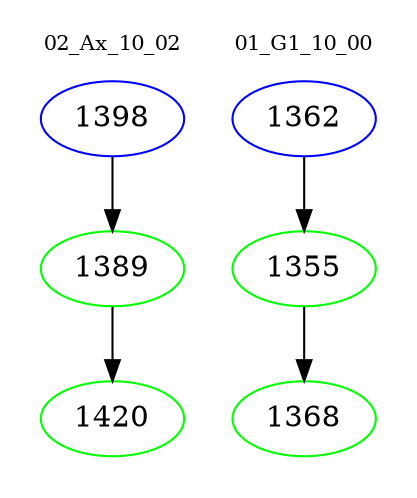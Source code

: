 digraph{
subgraph cluster_0 {
color = white
label = "02_Ax_10_02";
fontsize=10;
T0_1398 [label="1398", color="blue"]
T0_1398 -> T0_1389 [color="black"]
T0_1389 [label="1389", color="green"]
T0_1389 -> T0_1420 [color="black"]
T0_1420 [label="1420", color="green"]
}
subgraph cluster_1 {
color = white
label = "01_G1_10_00";
fontsize=10;
T1_1362 [label="1362", color="blue"]
T1_1362 -> T1_1355 [color="black"]
T1_1355 [label="1355", color="green"]
T1_1355 -> T1_1368 [color="black"]
T1_1368 [label="1368", color="green"]
}
}
